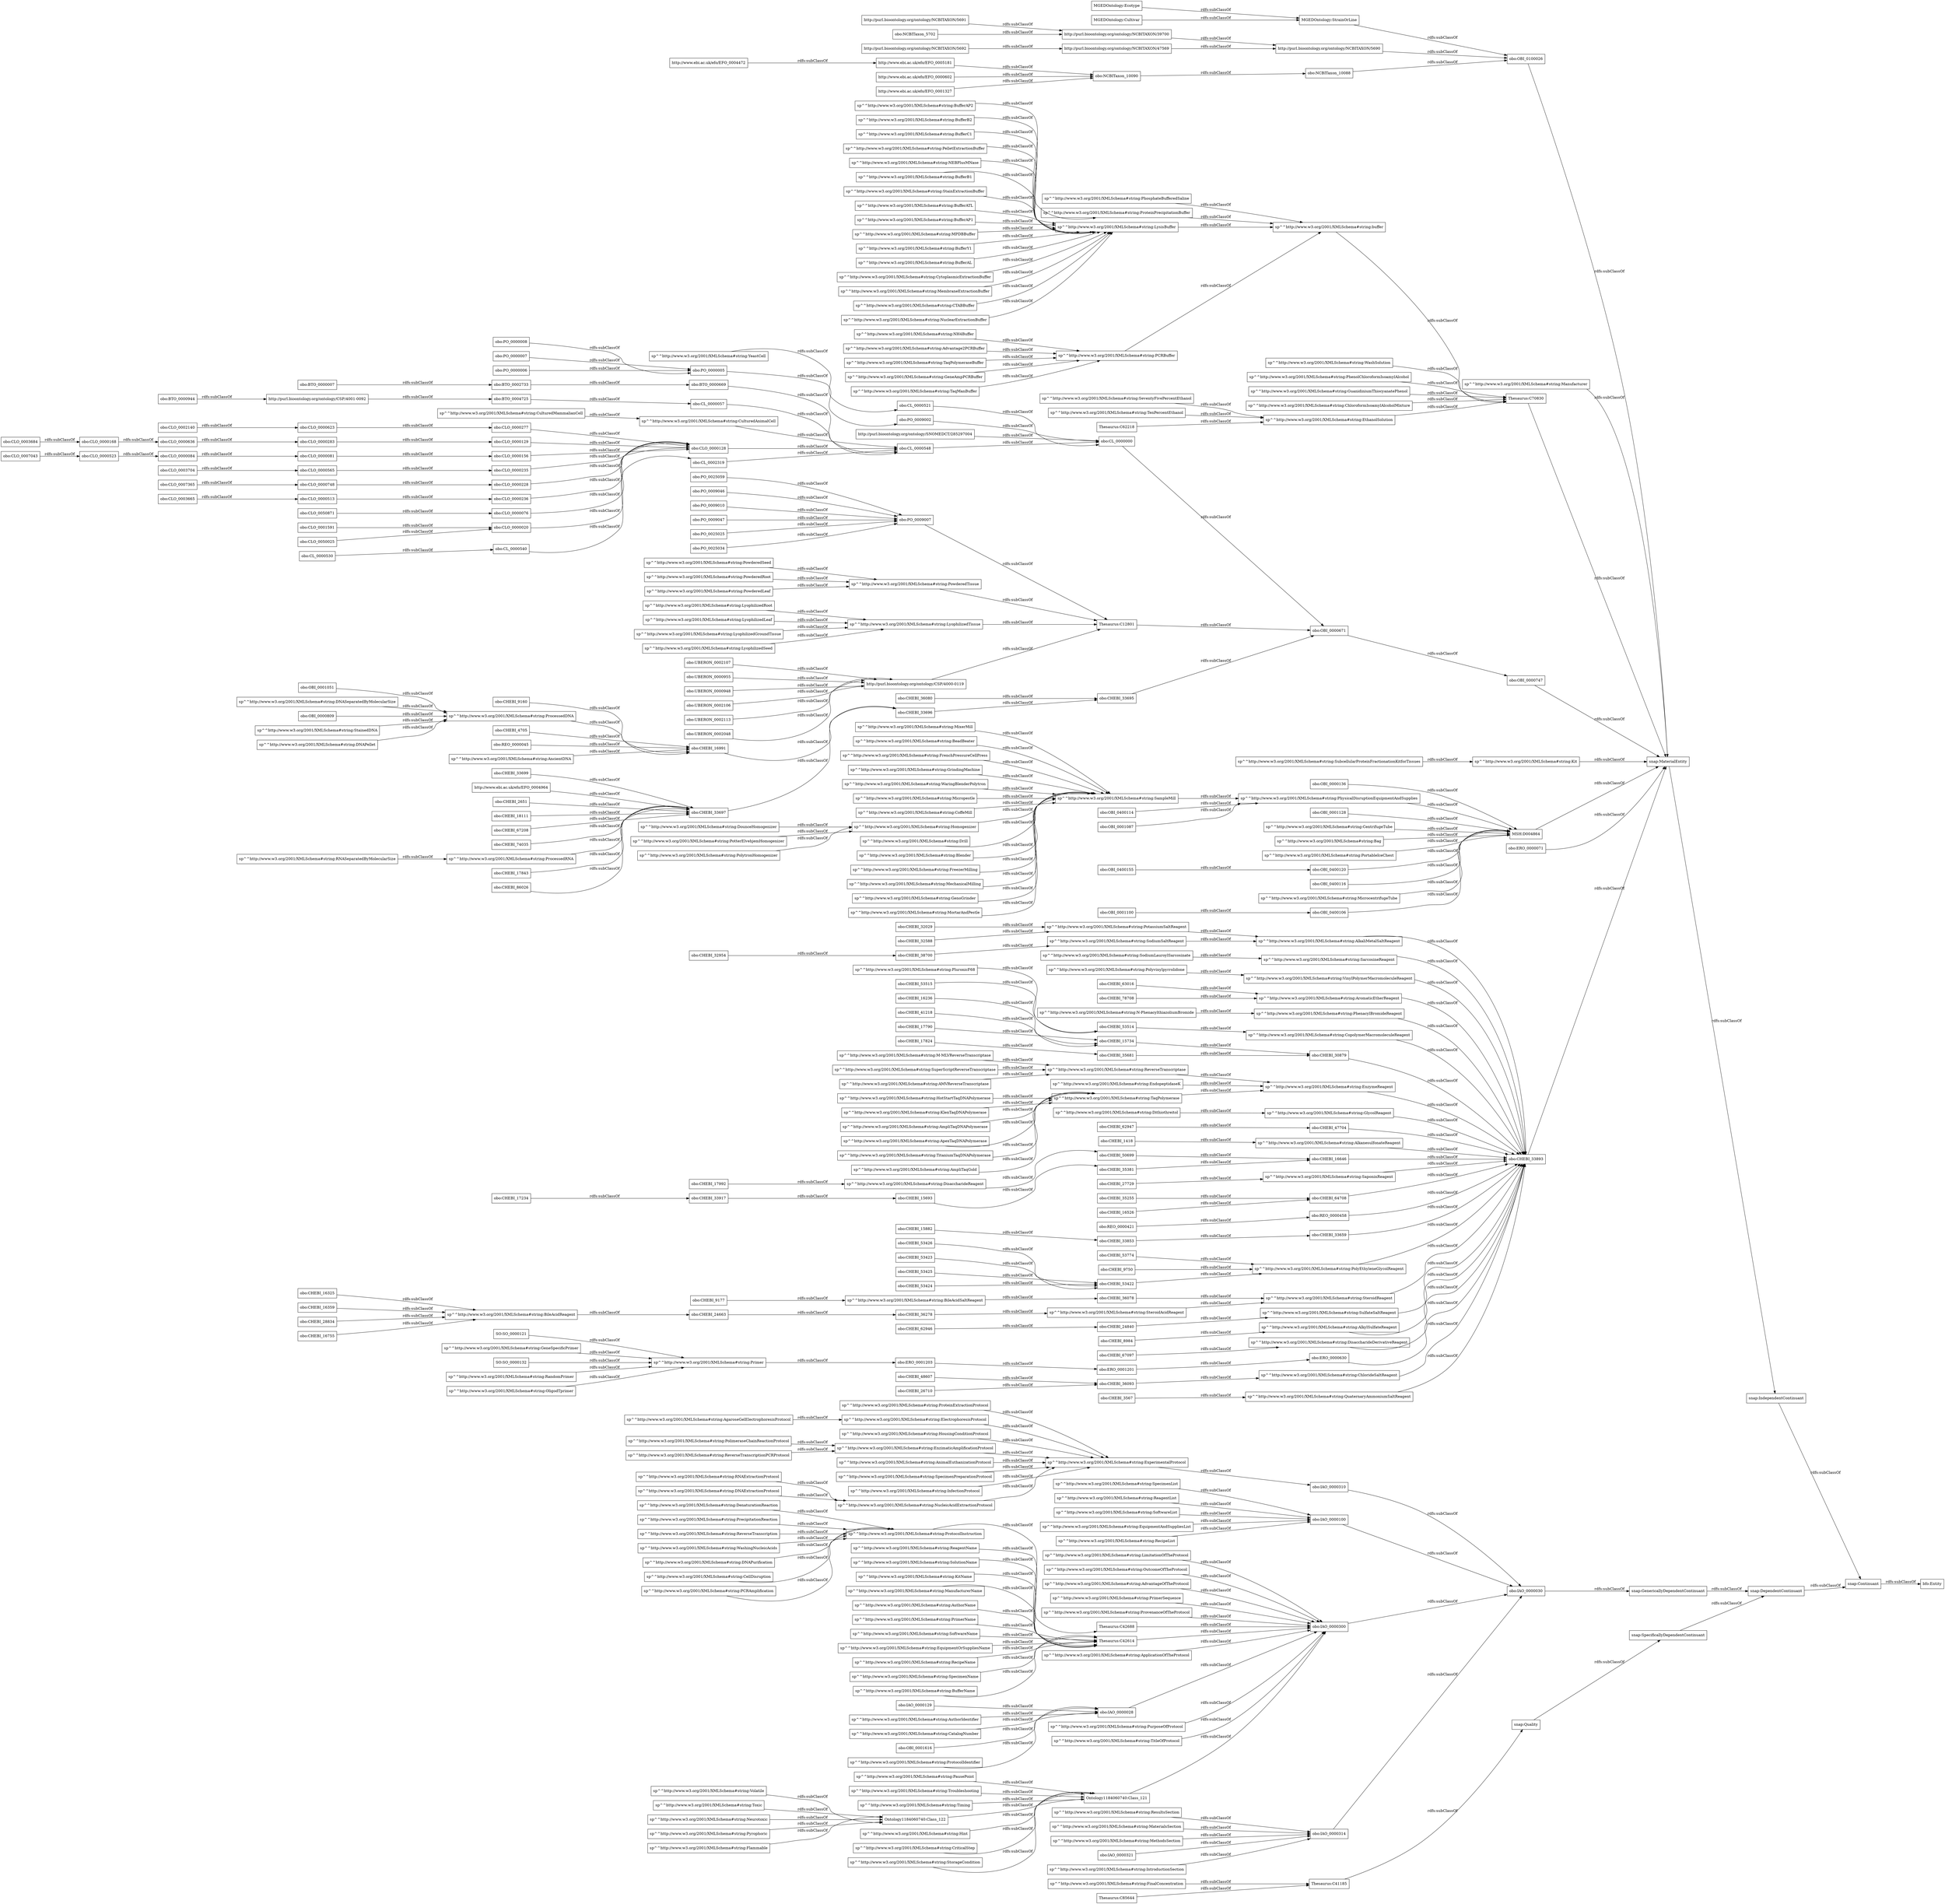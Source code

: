 digraph ar2dtool_diagram { 
rankdir=LR;
size="1000"
node [shape = rectangle, color="black"]; "sp^^http://www.w3.org/2001/XMLSchema#string:RecipeList" "obo:BTO_0000007" "sp^^http://www.w3.org/2001/XMLSchema#string:PelletExtractionBuffer" "sp^^http://www.w3.org/2001/XMLSchema#string:TaqPolymerase" "obo:CHEBI_63016" "obo:CHEBI_32029" "obo:CHEBI_15882" "obo:CHEBI_18111" "sp^^http://www.w3.org/2001/XMLSchema#string:PrecipitationReaction" "bfo:Entity" "sp^^http://www.w3.org/2001/XMLSchema#string:NEBPlusMNase" "sp^^http://www.w3.org/2001/XMLSchema#string:TaqPolymeraseBuffer" "sp^^http://www.w3.org/2001/XMLSchema#string:SubcellularProteinFractionationKitforTissues" "http://purl.bioontology.org/ontology/NCBITAXON/5692" "sp^^http://www.w3.org/2001/XMLSchema#string:MicrocentrifugeTube" "sp^^http://www.w3.org/2001/XMLSchema#string:EquipmentOrSuppliesName" "obo:CHEBI_48607" "sp^^http://www.w3.org/2001/XMLSchema#string:AuthorIdentifier" "sp^^http://www.w3.org/2001/XMLSchema#string:ApexTaqDNAPolymerase" "sp^^http://www.w3.org/2001/XMLSchema#string:PluronicF68" "sp^^http://www.w3.org/2001/XMLSchema#string:GeneSpecificPrimer" "sp^^http://www.w3.org/2001/XMLSchema#string:PotassiumSaltReagent" "obo:BTO_0004725" "obo:UBERON_0002107" "sp^^http://www.w3.org/2001/XMLSchema#string:AdvantageOfTheProtocol" "SO:SO_0000132" "sp^^http://www.w3.org/2001/XMLSchema#string:Polyvinylpyrrolidone" "Thesaurus:C70830" "obo:CHEBI_53426" "sp^^http://www.w3.org/2001/XMLSchema#string:PrimerSequence" "sp^^http://www.w3.org/2001/XMLSchema#string:AlkylSulfateReagent" "obo:PO_0000008" "sp^^http://www.w3.org/2001/XMLSchema#string:ProvenanceOfTheProtocol" "sp^^http://www.w3.org/2001/XMLSchema#string:PolimeraseChainReactionProtocol" "obo:CHEBI_16236" "sp^^http://www.w3.org/2001/XMLSchema#string:RNAExtractionProtocol" "sp^^http://www.w3.org/2001/XMLSchema#string:GeneAmpPCRBuffer" "sp^^http://www.w3.org/2001/XMLSchema#string:FreezerMilling" "obo:CHEBI_35255" "sp^^http://www.w3.org/2001/XMLSchema#string:ProcessedDNA" "sp^^http://www.w3.org/2001/XMLSchema#string:TaqManBuffer" "sp^^http://www.w3.org/2001/XMLSchema#string:ProtocolInstruction" "obo:CHEBI_53423" "sp^^http://www.w3.org/2001/XMLSchema#string:Troubleshooting" "sp^^http://www.w3.org/2001/XMLSchema#string:LysisBuffer" "obo:OBI_0001087" "sp^^http://www.w3.org/2001/XMLSchema#string:AlkaliMetalSaltReagent" "obo:PO_0025059" "obo:PO_0009046" "obo:CHEBI_50699" "sp^^http://www.w3.org/2001/XMLSchema#string:TenPercentEthanol" "sp^^http://www.w3.org/2001/XMLSchema#string:TitaniumTaqDNAPolymerase" "sp^^http://www.w3.org/2001/XMLSchema#string:LyophilizedGroundTissue" "sp^^http://www.w3.org/2001/XMLSchema#string:YeastCell" "obo:OBI_0000747" "MGEDOntology:Cultivar" "sp^^http://www.w3.org/2001/XMLSchema#string:MechanicalMilling" "obo:CHEBI_16991" "obo:CL_0000521" "obo:CL_0002319" "obo:PO_0009002" "obo:CHEBI_28834" "sp^^http://www.w3.org/2001/XMLSchema#string:BufferB1" "obo:OBI_0400155" "Thesaurus:C42688" "sp^^http://www.w3.org/2001/XMLSchema#string:CatalogNumber" "obo:CHEBI_33695" "sp^^http://www.w3.org/2001/XMLSchema#string:SarcosineReagent" "Thesaurus:C85644" "obo:CLO_0000168" "obo:CLO_0000084" "sp^^http://www.w3.org/2001/XMLSchema#string:AmpliTaqGold" "sp^^http://www.w3.org/2001/XMLSchema#string:PCRBuffer" "Thesaurus:C62218" "obo:CL_0000000" "sp^^http://www.w3.org/2001/XMLSchema#string:VinylPolymerMacromoleculeReagent" "sp^^http://www.w3.org/2001/XMLSchema#string:ReverseTranscription" "sp^^http://www.w3.org/2001/XMLSchema#string:EthanolSolution" "sp^^http://www.w3.org/2001/XMLSchema#string:BileAcidSaltReagent" "obo:CHEBI_26710" "obo:OBI_0400120" "sp^^http://www.w3.org/2001/XMLSchema#string:DounceHomogenizer" "sp^^http://www.w3.org/2001/XMLSchema#string:M-MLVReverseTranscriptase" "sp^^http://www.w3.org/2001/XMLSchema#string:SampleMill" "obo:CLO_0000228" "sp^^http://www.w3.org/2001/XMLSchema#string:Volatile" "obo:OBI_0001051" "sp^^http://www.w3.org/2001/XMLSchema#string:PowderedSeed" "sp^^http://www.w3.org/2001/XMLSchema#string:SodiumLauroylSarcosinate" "sp^^http://www.w3.org/2001/XMLSchema#string:RandomPrimer" "obo:PO_0009010" "http://www.ebi.ac.uk/efo/EFO_0005181" "sp^^http://www.w3.org/2001/XMLSchema#string:SodiumSaltReagent" "sp^^http://www.w3.org/2001/XMLSchema#string:AromaticEtherReagent" "sp^^http://www.w3.org/2001/XMLSchema#string:GenoGrinder" "Thesaurus:C42614" "sp^^http://www.w3.org/2001/XMLSchema#string:PotterElvehjemHomogenizer" "obo:PO_0000005" "sp^^http://www.w3.org/2001/XMLSchema#string:RecipeName" "obo:CHEBI_17992" "sp^^http://www.w3.org/2001/XMLSchema#string:PowderedRoot" "obo:OBI_0000136" "obo:ERO_0001203" "obo:CLO_0000236" "http://www.ebi.ac.uk/efo/EFO_0000602" "obo:CLO_0003704" "snap:MaterialEntity" "obo:UBERON_0000955" "obo:IAO_0000300" "sp^^http://www.w3.org/2001/XMLSchema#string:MortarAndPestle" "sp^^http://www.w3.org/2001/XMLSchema#string:EquipmentAndSuppliesList" "obo:CHEBI_67208" "obo:CHEBI_67097" "obo:CHEBI_4705" "obo:PO_0009007" "sp^^http://www.w3.org/2001/XMLSchema#string:Kit" "obo:CLO_0007365" "obo:IAO_0000030" "sp^^http://www.w3.org/2001/XMLSchema#string:HousingConditionProtocol" "sp^^http://www.w3.org/2001/XMLSchema#string:PhenacylBromideReagent" "obo:CLO_0000623" "obo:CLO_0002140" "obo:OBI_0001616" "sp^^http://www.w3.org/2001/XMLSchema#string:MixerMill" "sp^^http://www.w3.org/2001/XMLSchema#string:BileAcidReagent" "sp^^http://www.w3.org/2001/XMLSchema#string:StainExtractionBuffer" "obo:OBI_0400114" "sp^^http://www.w3.org/2001/XMLSchema#string:BeadBeater" "obo:BTO_0000669" "sp^^http://www.w3.org/2001/XMLSchema#string:BufferATL" "obo:CHEBI_16755" "sp^^http://www.w3.org/2001/XMLSchema#string:HotStartTaqDNAPolymerase" "sp^^http://www.w3.org/2001/XMLSchema#string:BufferAP1" "sp^^http://www.w3.org/2001/XMLSchema#string:PolytronHomogenizer" "obo:CLO_0000081" "sp^^http://www.w3.org/2001/XMLSchema#string:MPDBBuffer" "sp^^http://www.w3.org/2001/XMLSchema#string:CopolymerMacromoleculeReagent" "obo:CLO_0000076" "sp^^http://www.w3.org/2001/XMLSchema#string:WashingNucleicAcids" "obo:CLO_0000020" "obo:CLO_0050871" "obo:CHEBI_30879" "sp^^http://www.w3.org/2001/XMLSchema#string:SuperScriptReverseTranscriptase" "obo:CHEBI_33697" "sp^^http://www.w3.org/2001/XMLSchema#string:DisaccharideReagent" "sp^^http://www.w3.org/2001/XMLSchema#string:Timing" "sp^^http://www.w3.org/2001/XMLSchema#string:BufferY1" "obo:ERO_0001201" "sp^^http://www.w3.org/2001/XMLSchema#string:SpecimenName" "obo:CHEBI_17824" "obo:REO_0000045" "sp^^http://www.w3.org/2001/XMLSchema#string:EnzymeReagent" "obo:OBI_0400106" "sp^^http://www.w3.org/2001/XMLSchema#string:ReverseTranscriptase" "sp^^http://www.w3.org/2001/XMLSchema#string:ProtocolIdentifier" "obo:ERO_0000071" "sp^^http://www.w3.org/2001/XMLSchema#string:NH4Buffer" "obo:CHEBI_53515" "sp^^http://www.w3.org/2001/XMLSchema#string:EnzimaticAmplificationProtocol" "sp^^http://www.w3.org/2001/XMLSchema#string:BufferName" "sp^^http://www.w3.org/2001/XMLSchema#string:BufferAL" "obo:CLO_0000513" "http://purl.bioontology.org/ontology/NCBITAXON/5691" "sp^^http://www.w3.org/2001/XMLSchema#string:EndopeptidaseK" "obo:UBERON_0000948" "obo:CLO_0007043" "sp^^http://www.w3.org/2001/XMLSchema#string:FrenchPressureCellPress" "sp^^http://www.w3.org/2001/XMLSchema#string:GrindingMachine" "sp^^http://www.w3.org/2001/XMLSchema#string:PowderedTissue" "sp^^http://www.w3.org/2001/XMLSchema#string:IntroductionSection" "obo:CLO_0000523" "sp^^http://www.w3.org/2001/XMLSchema#string:Toxic" "sp^^http://www.w3.org/2001/XMLSchema#string:SpecimenList" "snap:Continuant" "obo:CLO_0000277" "obo:UBERON_0002106" "http://purl.bioontology.org/ontology/CSP/4001-0092" "sp^^http://www.w3.org/2001/XMLSchema#string:DNASeparatedByMolecularSize" "obo:CHEBI_27729" "sp^^http://www.w3.org/2001/XMLSchema#string:Neurotoxic" "obo:CHEBI_32954" "obo:PO_0000007" "MSH:D004864" "sp^^http://www.w3.org/2001/XMLSchema#string:GlycolReagent" "obo:NCBITaxon_5702" "sp^^http://www.w3.org/2001/XMLSchema#string:WashSolution" "obo:CHEBI_47704" "obo:CHEBI_36078" "sp^^http://www.w3.org/2001/XMLSchema#string:AlkanesulfonateReagent" "obo:CHEBI_74035" "sp^^http://www.w3.org/2001/XMLSchema#string:PhosphateBufferedSaline" "Ontology1184060740:Class_122" "http://www.ebi.ac.uk/efo/EFO_0001327" "obo:CL_0000530" "sp^^http://www.w3.org/2001/XMLSchema#string:Pyrophoric" "obo:OBI_0000809" "obo:PO_0009047" "sp^^http://www.w3.org/2001/XMLSchema#string:PhenolChloroformIsoamylAlcohol" "sp^^http://www.w3.org/2001/XMLSchema#string:CytoplasmicExtractionBuffer" "sp^^http://www.w3.org/2001/XMLSchema#string:ProcessedRNA" "obo:CL_0000540" "sp^^http://www.w3.org/2001/XMLSchema#string:WaringBlenderPolytron" "obo:CLO_0001591" "sp^^http://www.w3.org/2001/XMLSchema#string:Hint" "obo:CHEBI_16646" "http://www.ebi.ac.uk/efo/EFO_0004472" "obo:CHEBI_62947" "sp^^http://www.w3.org/2001/XMLSchema#string:ReagentName" "sp^^http://www.w3.org/2001/XMLSchema#string:ApplicationOfTheProtocol" "sp^^http://www.w3.org/2001/XMLSchema#string:MembraneExtractionBuffer" "sp^^http://www.w3.org/2001/XMLSchema#string:ReverseTranscriptionPCRProtocol" "obo:CHEBI_1418" "sp^^http://www.w3.org/2001/XMLSchema#string:SaponinReagent" "obo:CLO_0000129" "obo:CHEBI_33853" "sp^^http://www.w3.org/2001/XMLSchema#string:ResultsSection" "obo:CHEBI_8984" "obo:CHEBI_9177" "sp^^http://www.w3.org/2001/XMLSchema#string:AnimalEuthanizationProtocol" "sp^^http://www.w3.org/2001/XMLSchema#string:SpecimenPreparationProtocol" "sp^^http://www.w3.org/2001/XMLSchema#string:N-PhenacylthiazoliumBromide" "sp^^http://www.w3.org/2001/XMLSchema#string:Micropestle" "sp^^http://www.w3.org/2001/XMLSchema#string:ReagentList" "obo:CHEBI_32588" "sp^^http://www.w3.org/2001/XMLSchema#string:MaterialsSection" "obo:IAO_0000100" "obo:CHEBI_64708" "snap:Quality" "obo:IAO_0000028" "sp^^http://www.w3.org/2001/XMLSchema#string:ProteinPrecipitationBuffer" "obo:UBERON_0002113" "obo:OBI_0001128" "http://purl.bioontology.org/ontology/NCBITAXON/47569" "sp^^http://www.w3.org/2001/XMLSchema#string:CriticalStep" "obo:CHEBI_53422" "sp^^http://www.w3.org/2001/XMLSchema#string:StainedDNA" "sp^^http://www.w3.org/2001/XMLSchema#string:CTABBuffer" "obo:IAO_0000129" "sp^^http://www.w3.org/2001/XMLSchema#string:PurposeOfProtocol" "obo:CHEBI_36278" "obo:CHEBI_41218" "sp^^http://www.w3.org/2001/XMLSchema#string:LyophilizedTissue" "sp^^http://www.w3.org/2001/XMLSchema#string:BufferAP2" "sp^^http://www.w3.org/2001/XMLSchema#string:StorageCondition" "obo:REO_0000458" "obo:CHEBI_33659" "obo:REO_0000421" "sp^^http://www.w3.org/2001/XMLSchema#string:Dithiothreitol" "obo:CLO_0003684" "sp^^http://www.w3.org/2001/XMLSchema#string:GuanidiniumThiocyanatePhenol" "obo:OBI_0001100" "obo:CHEBI_17790" "sp^^http://www.w3.org/2001/XMLSchema#string:CoffeMill" "sp^^http://www.w3.org/2001/XMLSchema#string:Homogenizer" "sp^^http://www.w3.org/2001/XMLSchema#string:SoftwareList" "obo:CLO_0000748" "obo:CHEBI_36080" "sp^^http://www.w3.org/2001/XMLSchema#string:PhysicalDisruptionEquipmentAndSupplies" "sp^^http://www.w3.org/2001/XMLSchema#string:RNASeparatedByMolecularSize" "sp^^http://www.w3.org/2001/XMLSchema#string:ExperimentalProtocol" "obo:CHEBI_17234" "sp^^http://www.w3.org/2001/XMLSchema#string:KlenTaqDNAPolymerase" "sp^^http://www.w3.org/2001/XMLSchema#string:AMVReverseTranscriptase" "obo:CHEBI_17843" "http://purl.bioontology.org/ontology/CSP/4000-0119" "sp^^http://www.w3.org/2001/XMLSchema#string:NuclearExtractionBuffer" "sp^^http://www.w3.org/2001/XMLSchema#string:CentrifugeTube" "sp^^http://www.w3.org/2001/XMLSchema#string:PolyEthyleneGlycolReagent" "obo:CHEBI_24840" "obo:CLO_0000636" "sp^^http://www.w3.org/2001/XMLSchema#string:InfectionProtocol" "sp^^http://www.w3.org/2001/XMLSchema#string:AmpliTaqDNAPolymerase" "obo:PO_0025025" "obo:NCBITaxon_10088" "sp^^http://www.w3.org/2001/XMLSchema#string:NucleicAcidExtractionProtocol" "sp^^http://www.w3.org/2001/XMLSchema#string:PowderedLeaf" "obo:IAO_0000314" "obo:PO_0025034" "sp^^http://www.w3.org/2001/XMLSchema#string:SteroidAcidReagent" "sp^^http://www.w3.org/2001/XMLSchema#string:Bag" "sp^^http://www.w3.org/2001/XMLSchema#string:PortableIceChest" "obo:CHEBI_53425" "sp^^http://www.w3.org/2001/XMLSchema#string:SolutionName" "obo:CHEBI_33696" "obo:CHEBI_33893" "sp^^http://www.w3.org/2001/XMLSchema#string:ChloroformIsoamylAlcoholMixture" "obo:CHEBI_36093" "obo:CL_0000057" "obo:UBERON_0002048" "obo:BTO_0002733" "sp^^http://www.w3.org/2001/XMLSchema#string:OligodTprimer" "sp^^http://www.w3.org/2001/XMLSchema#string:Flammable" "obo:CHEBI_86026" "Thesaurus:C41185" "obo:CHEBI_53424" "sp^^http://www.w3.org/2001/XMLSchema#string:MethodsSection" "sp^^http://www.w3.org/2001/XMLSchema#string:CulturedAnimalCell" "obo:CHEBI_38700" "sp^^http://www.w3.org/2001/XMLSchema#string:DNAExtractionProtocol" "MGEDOntology:StrainOrLine" "http://purl.bioontology.org/ontology/NCBITAXON/39700" "obo:CHEBI_16526" "sp^^http://www.w3.org/2001/XMLSchema#string:KitName" "sp^^http://www.w3.org/2001/XMLSchema#string:DNAPurification" "sp^^http://www.w3.org/2001/XMLSchema#string:buffer" "obo:CLO_0000565" "sp^^http://www.w3.org/2001/XMLSchema#string:CulturedMammalianCell" "sp^^http://www.w3.org/2001/XMLSchema#string:TitleOfProtocol" "obo:CHEBI_33699" "http://purl.bioontology.org/ontology/SNOMEDCT/285297004" "sp^^http://www.w3.org/2001/XMLSchema#string:BufferB2" "sp^^http://www.w3.org/2001/XMLSchema#string:LyophilizedSeed" "sp^^http://www.w3.org/2001/XMLSchema#string:BufferC1" "obo:CHEBI_16325" "sp^^http://www.w3.org/2001/XMLSchema#string:Drill" "obo:CHEBI_15734" "sp^^http://www.w3.org/2001/XMLSchema#string:DNAPellet" "sp^^http://www.w3.org/2001/XMLSchema#string:AgaroseGelElectrophoresisProtocol" "snap:SpecificallyDependentContinuant" "Ontology1184060740:Class_121" "sp^^http://www.w3.org/2001/XMLSchema#string:CellDisruption" "sp^^http://www.w3.org/2001/XMLSchema#string:LyophilizedRoot" "obo:CHEBI_53514" "sp^^http://www.w3.org/2001/XMLSchema#string:AncientDNA" "obo:CHEBI_53774" "obo:IAO_0000321" "http://purl.bioontology.org/ontology/NCBITAXON/5690" "obo:CHEBI_35681" "snap:GenericallyDependentContinuant" "sp^^http://www.w3.org/2001/XMLSchema#string:SteroidReagent" "sp^^http://www.w3.org/2001/XMLSchema#string:Manufacturer" "sp^^http://www.w3.org/2001/XMLSchema#string:SulfateSaltReagent" "sp^^http://www.w3.org/2001/XMLSchema#string:DisaccharideDerivativeReagent" "sp^^http://www.w3.org/2001/XMLSchema#string:FinalConcentration" "obo:CHEBI_62946" "obo:CLO_0003665" "obo:CLO_0000156" "obo:CHEBI_35381" "obo:CHEBI_33917" "obo:OBI_0100026" "obo:PO_0000006" "obo:CLO_0000283" "obo:CL_0000548" "obo:OBI_0000671" "obo:CHEBI_78708" "obo:CLO_0000235" "sp^^http://www.w3.org/2001/XMLSchema#string:PausePoint" "obo:OBI_0400116" "obo:CHEBI_24663" "obo:CHEBI_3567" "http://www.ebi.ac.uk/efo/EFO_0004964" "sp^^http://www.w3.org/2001/XMLSchema#string:ManufacturerName" "Thesaurus:C12801" "sp^^http://www.w3.org/2001/XMLSchema#string:LimitationOfTheProtocol" "obo:IAO_0000310" "sp^^http://www.w3.org/2001/XMLSchema#string:LyophilizedLeaf" "obo:ERO_0000630" "obo:CHEBI_9160" "sp^^http://www.w3.org/2001/XMLSchema#string:ChlorideSaltReagent" "obo:CHEBI_15693" "obo:CHEBI_2651" "obo:CHEBI_9750" "sp^^http://www.w3.org/2001/XMLSchema#string:AuthorName" "sp^^http://www.w3.org/2001/XMLSchema#string:OutcomeOfTheProtocol" "MGEDOntology:Ecotype" "sp^^http://www.w3.org/2001/XMLSchema#string:ProteinExtractionProtocol" "sp^^http://www.w3.org/2001/XMLSchema#string:QuaternaryAmmoniumSaltReagent" "sp^^http://www.w3.org/2001/XMLSchema#string:PrimerName" "obo:CHEBI_16359" "sp^^http://www.w3.org/2001/XMLSchema#string:PCRAmplification" "sp^^http://www.w3.org/2001/XMLSchema#string:SoftwareName" "sp^^http://www.w3.org/2001/XMLSchema#string:Primer" "sp^^http://www.w3.org/2001/XMLSchema#string:Advantage2PCRBuffer" "sp^^http://www.w3.org/2001/XMLSchema#string:SeventyFivePercentEthanol" "snap:IndependentContinuant" "obo:NCBITaxon_10090" "obo:BTO_0000944" "obo:CLO_0000128" "snap:DependentContinuant" "sp^^http://www.w3.org/2001/XMLSchema#string:ElectrophoresisProtocol" "sp^^http://www.w3.org/2001/XMLSchema#string:DenaturationReaction" "sp^^http://www.w3.org/2001/XMLSchema#string:Blender" "SO:SO_0000121" "obo:CLO_0050025" ; /*classes style*/
	"sp^^http://www.w3.org/2001/XMLSchema#string:DNAExtractionProtocol" -> "sp^^http://www.w3.org/2001/XMLSchema#string:NucleicAcidExtractionProtocol" [ label = "rdfs:subClassOf" ];
	"sp^^http://www.w3.org/2001/XMLSchema#string:AlkaliMetalSaltReagent" -> "obo:CHEBI_33893" [ label = "rdfs:subClassOf" ];
	"sp^^http://www.w3.org/2001/XMLSchema#string:TitaniumTaqDNAPolymerase" -> "sp^^http://www.w3.org/2001/XMLSchema#string:TaqPolymerase" [ label = "rdfs:subClassOf" ];
	"obo:NCBITaxon_10088" -> "obo:OBI_0100026" [ label = "rdfs:subClassOf" ];
	"sp^^http://www.w3.org/2001/XMLSchema#string:AMVReverseTranscriptase" -> "sp^^http://www.w3.org/2001/XMLSchema#string:ReverseTranscriptase" [ label = "rdfs:subClassOf" ];
	"sp^^http://www.w3.org/2001/XMLSchema#string:FinalConcentration" -> "Thesaurus:C41185" [ label = "rdfs:subClassOf" ];
	"sp^^http://www.w3.org/2001/XMLSchema#string:KitName" -> "Thesaurus:C42614" [ label = "rdfs:subClassOf" ];
	"sp^^http://www.w3.org/2001/XMLSchema#string:TaqPolymeraseBuffer" -> "sp^^http://www.w3.org/2001/XMLSchema#string:PCRBuffer" [ label = "rdfs:subClassOf" ];
	"obo:PO_0025034" -> "obo:PO_0009007" [ label = "rdfs:subClassOf" ];
	"sp^^http://www.w3.org/2001/XMLSchema#string:LysisBuffer" -> "sp^^http://www.w3.org/2001/XMLSchema#string:buffer" [ label = "rdfs:subClassOf" ];
	"obo:CHEBI_27729" -> "sp^^http://www.w3.org/2001/XMLSchema#string:SaponinReagent" [ label = "rdfs:subClassOf" ];
	"obo:PO_0000007" -> "obo:PO_0000005" [ label = "rdfs:subClassOf" ];
	"sp^^http://www.w3.org/2001/XMLSchema#string:BufferB2" -> "sp^^http://www.w3.org/2001/XMLSchema#string:LysisBuffer" [ label = "rdfs:subClassOf" ];
	"sp^^http://www.w3.org/2001/XMLSchema#string:BeadBeater" -> "sp^^http://www.w3.org/2001/XMLSchema#string:SampleMill" [ label = "rdfs:subClassOf" ];
	"sp^^http://www.w3.org/2001/XMLSchema#string:PolytronHomogenizer" -> "sp^^http://www.w3.org/2001/XMLSchema#string:Homogenizer" [ label = "rdfs:subClassOf" ];
	"sp^^http://www.w3.org/2001/XMLSchema#string:AdvantageOfTheProtocol" -> "obo:IAO_0000300" [ label = "rdfs:subClassOf" ];
	"sp^^http://www.w3.org/2001/XMLSchema#string:Flammable" -> "Ontology1184060740:Class_122" [ label = "rdfs:subClassOf" ];
	"sp^^http://www.w3.org/2001/XMLSchema#string:MicrocentrifugeTube" -> "MSH:D004864" [ label = "rdfs:subClassOf" ];
	"obo:CHEBI_48607" -> "obo:CHEBI_36093" [ label = "rdfs:subClassOf" ];
	"sp^^http://www.w3.org/2001/XMLSchema#string:AuthorName" -> "Thesaurus:C42614" [ label = "rdfs:subClassOf" ];
	"obo:CHEBI_16359" -> "sp^^http://www.w3.org/2001/XMLSchema#string:BileAcidReagent" [ label = "rdfs:subClassOf" ];
	"obo:PO_0009047" -> "obo:PO_0009007" [ label = "rdfs:subClassOf" ];
	"obo:CHEBI_17234" -> "obo:CHEBI_33917" [ label = "rdfs:subClassOf" ];
	"SO:SO_0000132" -> "sp^^http://www.w3.org/2001/XMLSchema#string:Primer" [ label = "rdfs:subClassOf" ];
	"obo:IAO_0000300" -> "obo:IAO_0000030" [ label = "rdfs:subClassOf" ];
	"sp^^http://www.w3.org/2001/XMLSchema#string:KlenTaqDNAPolymerase" -> "sp^^http://www.w3.org/2001/XMLSchema#string:TaqPolymerase" [ label = "rdfs:subClassOf" ];
	"sp^^http://www.w3.org/2001/XMLSchema#string:Micropestle" -> "sp^^http://www.w3.org/2001/XMLSchema#string:SampleMill" [ label = "rdfs:subClassOf" ];
	"sp^^http://www.w3.org/2001/XMLSchema#string:MortarAndPestle" -> "sp^^http://www.w3.org/2001/XMLSchema#string:SampleMill" [ label = "rdfs:subClassOf" ];
	"obo:CHEBI_33697" -> "obo:CHEBI_33696" [ label = "rdfs:subClassOf" ];
	"obo:CHEBI_53422" -> "sp^^http://www.w3.org/2001/XMLSchema#string:PolyEthyleneGlycolReagent" [ label = "rdfs:subClassOf" ];
	"sp^^http://www.w3.org/2001/XMLSchema#string:DNAPellet" -> "sp^^http://www.w3.org/2001/XMLSchema#string:ProcessedDNA" [ label = "rdfs:subClassOf" ];
	"obo:BTO_0002733" -> "obo:BTO_0000669" [ label = "rdfs:subClassOf" ];
	"sp^^http://www.w3.org/2001/XMLSchema#string:TitleOfProtocol" -> "obo:IAO_0000300" [ label = "rdfs:subClassOf" ];
	"Thesaurus:C42614" -> "obo:IAO_0000300" [ label = "rdfs:subClassOf" ];
	"obo:REO_0000045" -> "obo:CHEBI_16991" [ label = "rdfs:subClassOf" ];
	"obo:CL_0000548" -> "obo:CL_0000000" [ label = "rdfs:subClassOf" ];
	"sp^^http://www.w3.org/2001/XMLSchema#string:EnzymeReagent" -> "obo:CHEBI_33893" [ label = "rdfs:subClassOf" ];
	"obo:OBI_0000136" -> "MSH:D004864" [ label = "rdfs:subClassOf" ];
	"obo:CL_0000000" -> "obo:OBI_0000671" [ label = "rdfs:subClassOf" ];
	"obo:CLO_0000228" -> "obo:CLO_0000128" [ label = "rdfs:subClassOf" ];
	"sp^^http://www.w3.org/2001/XMLSchema#string:SodiumLauroylSarcosinate" -> "sp^^http://www.w3.org/2001/XMLSchema#string:SarcosineReagent" [ label = "rdfs:subClassOf" ];
	"http://purl.bioontology.org/ontology/NCBITAXON/5690" -> "obo:OBI_0100026" [ label = "rdfs:subClassOf" ];
	"sp^^http://www.w3.org/2001/XMLSchema#string:BileAcidSaltReagent" -> "obo:CHEBI_36078" [ label = "rdfs:subClassOf" ];
	"sp^^http://www.w3.org/2001/XMLSchema#string:AlkylSulfateReagent" -> "obo:CHEBI_33893" [ label = "rdfs:subClassOf" ];
	"sp^^http://www.w3.org/2001/XMLSchema#string:Bag" -> "MSH:D004864" [ label = "rdfs:subClassOf" ];
	"obo:NCBITaxon_5702" -> "http://purl.bioontology.org/ontology/NCBITAXON/39700" [ label = "rdfs:subClassOf" ];
	"sp^^http://www.w3.org/2001/XMLSchema#string:PowderedSeed" -> "sp^^http://www.w3.org/2001/XMLSchema#string:PowderedTissue" [ label = "rdfs:subClassOf" ];
	"sp^^http://www.w3.org/2001/XMLSchema#string:BufferY1" -> "sp^^http://www.w3.org/2001/XMLSchema#string:LysisBuffer" [ label = "rdfs:subClassOf" ];
	"sp^^http://www.w3.org/2001/XMLSchema#string:AromaticEtherReagent" -> "obo:CHEBI_33893" [ label = "rdfs:subClassOf" ];
	"sp^^http://www.w3.org/2001/XMLSchema#string:BufferAL" -> "sp^^http://www.w3.org/2001/XMLSchema#string:LysisBuffer" [ label = "rdfs:subClassOf" ];
	"obo:CHEBI_78708" -> "sp^^http://www.w3.org/2001/XMLSchema#string:AromaticEtherReagent" [ label = "rdfs:subClassOf" ];
	"sp^^http://www.w3.org/2001/XMLSchema#string:ProtocolInstruction" -> "Thesaurus:C42688" [ label = "rdfs:subClassOf" ];
	"obo:IAO_0000028" -> "obo:IAO_0000300" [ label = "rdfs:subClassOf" ];
	"sp^^http://www.w3.org/2001/XMLSchema#string:ResultsSection" -> "obo:IAO_0000314" [ label = "rdfs:subClassOf" ];
	"sp^^http://www.w3.org/2001/XMLSchema#string:OutcomeOfTheProtocol" -> "obo:IAO_0000300" [ label = "rdfs:subClassOf" ];
	"sp^^http://www.w3.org/2001/XMLSchema#string:Hint" -> "Ontology1184060740:Class_121" [ label = "rdfs:subClassOf" ];
	"sp^^http://www.w3.org/2001/XMLSchema#string:StainExtractionBuffer" -> "sp^^http://www.w3.org/2001/XMLSchema#string:LysisBuffer" [ label = "rdfs:subClassOf" ];
	"http://purl.bioontology.org/ontology/CSP/4001-0092" -> "obo:BTO_0004725" [ label = "rdfs:subClassOf" ];
	"obo:CHEBI_2651" -> "obo:CHEBI_33697" [ label = "rdfs:subClassOf" ];
	"snap:SpecificallyDependentContinuant" -> "snap:DependentContinuant" [ label = "rdfs:subClassOf" ];
	"sp^^http://www.w3.org/2001/XMLSchema#string:ExperimentalProtocol" -> "obo:IAO_0000310" [ label = "rdfs:subClassOf" ];
	"obo:CHEBI_3567" -> "sp^^http://www.w3.org/2001/XMLSchema#string:QuaternaryAmmoniumSaltReagent" [ label = "rdfs:subClassOf" ];
	"obo:CLO_0000156" -> "obo:CLO_0000128" [ label = "rdfs:subClassOf" ];
	"sp^^http://www.w3.org/2001/XMLSchema#string:TenPercentEthanol" -> "sp^^http://www.w3.org/2001/XMLSchema#string:EthanolSolution" [ label = "rdfs:subClassOf" ];
	"sp^^http://www.w3.org/2001/XMLSchema#string:SpecimenList" -> "obo:IAO_0000100" [ label = "rdfs:subClassOf" ];
	"sp^^http://www.w3.org/2001/XMLSchema#string:EquipmentAndSuppliesList" -> "obo:IAO_0000100" [ label = "rdfs:subClassOf" ];
	"sp^^http://www.w3.org/2001/XMLSchema#string:GrindingMachine" -> "sp^^http://www.w3.org/2001/XMLSchema#string:SampleMill" [ label = "rdfs:subClassOf" ];
	"obo:BTO_0000007" -> "obo:BTO_0002733" [ label = "rdfs:subClassOf" ];
	"obo:CLO_0000283" -> "obo:CLO_0000129" [ label = "rdfs:subClassOf" ];
	"obo:CHEBI_28834" -> "sp^^http://www.w3.org/2001/XMLSchema#string:BileAcidReagent" [ label = "rdfs:subClassOf" ];
	"obo:CLO_0000168" -> "obo:CLO_0000636" [ label = "rdfs:subClassOf" ];
	"obo:CHEBI_17790" -> "obo:CHEBI_15734" [ label = "rdfs:subClassOf" ];
	"obo:CHEBI_36078" -> "sp^^http://www.w3.org/2001/XMLSchema#string:SteroidReagent" [ label = "rdfs:subClassOf" ];
	"http://www.ebi.ac.uk/efo/EFO_0005181" -> "obo:NCBITaxon_10090" [ label = "rdfs:subClassOf" ];
	"http://www.ebi.ac.uk/efo/EFO_0004964" -> "obo:CHEBI_33697" [ label = "rdfs:subClassOf" ];
	"obo:ERO_0001201" -> "obo:ERO_0000630" [ label = "rdfs:subClassOf" ];
	"obo:NCBITaxon_10090" -> "obo:NCBITaxon_10088" [ label = "rdfs:subClassOf" ];
	"obo:CHEBI_35681" -> "obo:CHEBI_30879" [ label = "rdfs:subClassOf" ];
	"obo:CLO_0000084" -> "obo:CLO_0000081" [ label = "rdfs:subClassOf" ];
	"sp^^http://www.w3.org/2001/XMLSchema#string:Advantage2PCRBuffer" -> "sp^^http://www.w3.org/2001/XMLSchema#string:PCRBuffer" [ label = "rdfs:subClassOf" ];
	"snap:DependentContinuant" -> "snap:Continuant" [ label = "rdfs:subClassOf" ];
	"obo:CHEBI_32588" -> "sp^^http://www.w3.org/2001/XMLSchema#string:PotassiumSaltReagent" [ label = "rdfs:subClassOf" ];
	"http://purl.bioontology.org/ontology/NCBITAXON/39700" -> "http://purl.bioontology.org/ontology/NCBITAXON/5690" [ label = "rdfs:subClassOf" ];
	"sp^^http://www.w3.org/2001/XMLSchema#string:RandomPrimer" -> "sp^^http://www.w3.org/2001/XMLSchema#string:Primer" [ label = "rdfs:subClassOf" ];
	"obo:CLO_0003665" -> "obo:CLO_0000513" [ label = "rdfs:subClassOf" ];
	"SO:SO_0000121" -> "sp^^http://www.w3.org/2001/XMLSchema#string:Primer" [ label = "rdfs:subClassOf" ];
	"sp^^http://www.w3.org/2001/XMLSchema#string:SubcellularProteinFractionationKitforTissues" -> "sp^^http://www.w3.org/2001/XMLSchema#string:Kit" [ label = "rdfs:subClassOf" ];
	"obo:CLO_0000235" -> "obo:CLO_0000128" [ label = "rdfs:subClassOf" ];
	"obo:PO_0000008" -> "obo:PO_0000005" [ label = "rdfs:subClassOf" ];
	"Thesaurus:C41185" -> "snap:Quality" [ label = "rdfs:subClassOf" ];
	"MGEDOntology:Ecotype" -> "MGEDOntology:StrainOrLine" [ label = "rdfs:subClassOf" ];
	"sp^^http://www.w3.org/2001/XMLSchema#string:M-MLVReverseTranscriptase" -> "sp^^http://www.w3.org/2001/XMLSchema#string:ReverseTranscriptase" [ label = "rdfs:subClassOf" ];
	"obo:CLO_0000277" -> "obo:CLO_0000128" [ label = "rdfs:subClassOf" ];
	"sp^^http://www.w3.org/2001/XMLSchema#string:AgaroseGelElectrophoresisProtocol" -> "sp^^http://www.w3.org/2001/XMLSchema#string:ElectrophoresisProtocol" [ label = "rdfs:subClassOf" ];
	"sp^^http://www.w3.org/2001/XMLSchema#string:GeneAmpPCRBuffer" -> "sp^^http://www.w3.org/2001/XMLSchema#string:PCRBuffer" [ label = "rdfs:subClassOf" ];
	"obo:CLO_0000513" -> "obo:CLO_0000236" [ label = "rdfs:subClassOf" ];
	"obo:UBERON_0000948" -> "http://purl.bioontology.org/ontology/CSP/4000-0119" [ label = "rdfs:subClassOf" ];
	"obo:CHEBI_64708" -> "obo:CHEBI_33893" [ label = "rdfs:subClassOf" ];
	"sp^^http://www.w3.org/2001/XMLSchema#string:PolimeraseChainReactionProtocol" -> "sp^^http://www.w3.org/2001/XMLSchema#string:EnzimaticAmplificationProtocol" [ label = "rdfs:subClassOf" ];
	"sp^^http://www.w3.org/2001/XMLSchema#string:SarcosineReagent" -> "obo:CHEBI_33893" [ label = "rdfs:subClassOf" ];
	"sp^^http://www.w3.org/2001/XMLSchema#string:SoftwareName" -> "Thesaurus:C42614" [ label = "rdfs:subClassOf" ];
	"sp^^http://www.w3.org/2001/XMLSchema#string:VinylPolymerMacromoleculeReagent" -> "obo:CHEBI_33893" [ label = "rdfs:subClassOf" ];
	"obo:CLO_0001591" -> "obo:CLO_0000020" [ label = "rdfs:subClassOf" ];
	"sp^^http://www.w3.org/2001/XMLSchema#string:CytoplasmicExtractionBuffer" -> "sp^^http://www.w3.org/2001/XMLSchema#string:LysisBuffer" [ label = "rdfs:subClassOf" ];
	"obo:CHEBI_47704" -> "obo:CHEBI_33893" [ label = "rdfs:subClassOf" ];
	"obo:CHEBI_9750" -> "sp^^http://www.w3.org/2001/XMLSchema#string:PolyEthyleneGlycolReagent" [ label = "rdfs:subClassOf" ];
	"sp^^http://www.w3.org/2001/XMLSchema#string:Toxic" -> "Ontology1184060740:Class_122" [ label = "rdfs:subClassOf" ];
	"obo:CHEBI_53423" -> "obo:CHEBI_53422" [ label = "rdfs:subClassOf" ];
	"obo:UBERON_0002106" -> "http://purl.bioontology.org/ontology/CSP/4000-0119" [ label = "rdfs:subClassOf" ];
	"sp^^http://www.w3.org/2001/XMLSchema#string:SeventyFivePercentEthanol" -> "sp^^http://www.w3.org/2001/XMLSchema#string:EthanolSolution" [ label = "rdfs:subClassOf" ];
	"sp^^http://www.w3.org/2001/XMLSchema#string:Drill" -> "sp^^http://www.w3.org/2001/XMLSchema#string:SampleMill" [ label = "rdfs:subClassOf" ];
	"sp^^http://www.w3.org/2001/XMLSchema#string:NEBPlusMNase" -> "sp^^http://www.w3.org/2001/XMLSchema#string:LysisBuffer" [ label = "rdfs:subClassOf" ];
	"obo:CLO_0002140" -> "obo:CLO_0000623" [ label = "rdfs:subClassOf" ];
	"sp^^http://www.w3.org/2001/XMLSchema#string:QuaternaryAmmoniumSaltReagent" -> "obo:CHEBI_33893" [ label = "rdfs:subClassOf" ];
	"obo:PO_0025059" -> "obo:PO_0009007" [ label = "rdfs:subClassOf" ];
	"obo:CHEBI_74035" -> "obo:CHEBI_33697" [ label = "rdfs:subClassOf" ];
	"obo:OBI_0400116" -> "MSH:D004864" [ label = "rdfs:subClassOf" ];
	"sp^^http://www.w3.org/2001/XMLSchema#string:TaqPolymerase" -> "sp^^http://www.w3.org/2001/XMLSchema#string:EnzymeReagent" [ label = "rdfs:subClassOf" ];
	"http://purl.bioontology.org/ontology/NCBITAXON/5691" -> "http://purl.bioontology.org/ontology/NCBITAXON/39700" [ label = "rdfs:subClassOf" ];
	"obo:CHEBI_86026" -> "obo:CHEBI_33697" [ label = "rdfs:subClassOf" ];
	"sp^^http://www.w3.org/2001/XMLSchema#string:PhosphateBufferedSaline" -> "sp^^http://www.w3.org/2001/XMLSchema#string:buffer" [ label = "rdfs:subClassOf" ];
	"sp^^http://www.w3.org/2001/XMLSchema#string:MPDBBuffer" -> "sp^^http://www.w3.org/2001/XMLSchema#string:LysisBuffer" [ label = "rdfs:subClassOf" ];
	"sp^^http://www.w3.org/2001/XMLSchema#string:DNASeparatedByMolecularSize" -> "sp^^http://www.w3.org/2001/XMLSchema#string:ProcessedDNA" [ label = "rdfs:subClassOf" ];
	"obo:CHEBI_15734" -> "obo:CHEBI_30879" [ label = "rdfs:subClassOf" ];
	"sp^^http://www.w3.org/2001/XMLSchema#string:YeastCell" -> "obo:CL_0000521" [ label = "rdfs:subClassOf" ];
	"sp^^http://www.w3.org/2001/XMLSchema#string:BufferAP1" -> "sp^^http://www.w3.org/2001/XMLSchema#string:LysisBuffer" [ label = "rdfs:subClassOf" ];
	"sp^^http://www.w3.org/2001/XMLSchema#string:EndopeptidaseK" -> "sp^^http://www.w3.org/2001/XMLSchema#string:EnzymeReagent" [ label = "rdfs:subClassOf" ];
	"sp^^http://www.w3.org/2001/XMLSchema#string:StainedDNA" -> "sp^^http://www.w3.org/2001/XMLSchema#string:ProcessedDNA" [ label = "rdfs:subClassOf" ];
	"obo:CHEBI_8984" -> "sp^^http://www.w3.org/2001/XMLSchema#string:AlkylSulfateReagent" [ label = "rdfs:subClassOf" ];
	"sp^^http://www.w3.org/2001/XMLSchema#string:PausePoint" -> "Ontology1184060740:Class_121" [ label = "rdfs:subClassOf" ];
	"sp^^http://www.w3.org/2001/XMLSchema#string:DisaccharideDerivativeReagent" -> "obo:CHEBI_33893" [ label = "rdfs:subClassOf" ];
	"obo:REO_0000421" -> "obo:REO_0000458" [ label = "rdfs:subClassOf" ];
	"obo:CHEBI_16325" -> "sp^^http://www.w3.org/2001/XMLSchema#string:BileAcidReagent" [ label = "rdfs:subClassOf" ];
	"sp^^http://www.w3.org/2001/XMLSchema#string:ApexTaqDNAPolymerase" -> "sp^^http://www.w3.org/2001/XMLSchema#string:TaqPolymerase" [ label = "rdfs:subClassOf" ];
	"obo:IAO_0000030" -> "snap:GenericallyDependentContinuant" [ label = "rdfs:subClassOf" ];
	"obo:CHEBI_36278" -> "sp^^http://www.w3.org/2001/XMLSchema#string:SteroidAcidReagent" [ label = "rdfs:subClassOf" ];
	"sp^^http://www.w3.org/2001/XMLSchema#string:CentrifugeTube" -> "MSH:D004864" [ label = "rdfs:subClassOf" ];
	"sp^^http://www.w3.org/2001/XMLSchema#string:PhenacylBromideReagent" -> "obo:CHEBI_33893" [ label = "rdfs:subClassOf" ];
	"obo:CLO_0007043" -> "obo:CLO_0000523" [ label = "rdfs:subClassOf" ];
	"sp^^http://www.w3.org/2001/XMLSchema#string:SteroidAcidReagent" -> "sp^^http://www.w3.org/2001/XMLSchema#string:SteroidReagent" [ label = "rdfs:subClassOf" ];
	"sp^^http://www.w3.org/2001/XMLSchema#string:LyophilizedTissue" -> "Thesaurus:C12801" [ label = "rdfs:subClassOf" ];
	"sp^^http://www.w3.org/2001/XMLSchema#string:SpecimenPreparationProtocol" -> "sp^^http://www.w3.org/2001/XMLSchema#string:ExperimentalProtocol" [ label = "rdfs:subClassOf" ];
	"obo:CLO_0003684" -> "obo:CLO_0000168" [ label = "rdfs:subClassOf" ];
	"sp^^http://www.w3.org/2001/XMLSchema#string:DounceHomogenizer" -> "sp^^http://www.w3.org/2001/XMLSchema#string:Homogenizer" [ label = "rdfs:subClassOf" ];
	"obo:CHEBI_53514" -> "sp^^http://www.w3.org/2001/XMLSchema#string:CopolymerMacromoleculeReagent" [ label = "rdfs:subClassOf" ];
	"MSH:D004864" -> "snap:MaterialEntity" [ label = "rdfs:subClassOf" ];
	"sp^^http://www.w3.org/2001/XMLSchema#string:PowderedRoot" -> "sp^^http://www.w3.org/2001/XMLSchema#string:PowderedTissue" [ label = "rdfs:subClassOf" ];
	"obo:UBERON_0000955" -> "http://purl.bioontology.org/ontology/CSP/4000-0119" [ label = "rdfs:subClassOf" ];
	"obo:UBERON_0002113" -> "http://purl.bioontology.org/ontology/CSP/4000-0119" [ label = "rdfs:subClassOf" ];
	"obo:CHEBI_36080" -> "obo:CHEBI_33695" [ label = "rdfs:subClassOf" ];
	"sp^^http://www.w3.org/2001/XMLSchema#string:HotStartTaqDNAPolymerase" -> "sp^^http://www.w3.org/2001/XMLSchema#string:TaqPolymerase" [ label = "rdfs:subClassOf" ];
	"obo:OBI_0000747" -> "snap:MaterialEntity" [ label = "rdfs:subClassOf" ];
	"sp^^http://www.w3.org/2001/XMLSchema#string:GeneSpecificPrimer" -> "sp^^http://www.w3.org/2001/XMLSchema#string:Primer" [ label = "rdfs:subClassOf" ];
	"Ontology1184060740:Class_121" -> "obo:IAO_0000300" [ label = "rdfs:subClassOf" ];
	"obo:CLO_0000236" -> "obo:CLO_0000128" [ label = "rdfs:subClassOf" ];
	"sp^^http://www.w3.org/2001/XMLSchema#string:RecipeList" -> "obo:IAO_0000100" [ label = "rdfs:subClassOf" ];
	"obo:PO_0009007" -> "Thesaurus:C12801" [ label = "rdfs:subClassOf" ];
	"sp^^http://www.w3.org/2001/XMLSchema#string:LyophilizedLeaf" -> "sp^^http://www.w3.org/2001/XMLSchema#string:LyophilizedTissue" [ label = "rdfs:subClassOf" ];
	"sp^^http://www.w3.org/2001/XMLSchema#string:EthanolSolution" -> "Thesaurus:C70830" [ label = "rdfs:subClassOf" ];
	"sp^^http://www.w3.org/2001/XMLSchema#string:Troubleshooting" -> "Ontology1184060740:Class_121" [ label = "rdfs:subClassOf" ];
	"sp^^http://www.w3.org/2001/XMLSchema#string:Blender" -> "sp^^http://www.w3.org/2001/XMLSchema#string:SampleMill" [ label = "rdfs:subClassOf" ];
	"sp^^http://www.w3.org/2001/XMLSchema#string:ProcessedDNA" -> "obo:CHEBI_16991" [ label = "rdfs:subClassOf" ];
	"sp^^http://www.w3.org/2001/XMLSchema#string:LyophilizedSeed" -> "sp^^http://www.w3.org/2001/XMLSchema#string:LyophilizedTissue" [ label = "rdfs:subClassOf" ];
	"obo:CHEBI_9177" -> "sp^^http://www.w3.org/2001/XMLSchema#string:BileAcidSaltReagent" [ label = "rdfs:subClassOf" ];
	"sp^^http://www.w3.org/2001/XMLSchema#string:PolyEthyleneGlycolReagent" -> "obo:CHEBI_33893" [ label = "rdfs:subClassOf" ];
	"obo:BTO_0004725" -> "obo:CL_0000057" [ label = "rdfs:subClassOf" ];
	"obo:CHEBI_18111" -> "obo:CHEBI_33697" [ label = "rdfs:subClassOf" ];
	"sp^^http://www.w3.org/2001/XMLSchema#string:GenoGrinder" -> "sp^^http://www.w3.org/2001/XMLSchema#string:SampleMill" [ label = "rdfs:subClassOf" ];
	"sp^^http://www.w3.org/2001/XMLSchema#string:NucleicAcidExtractionProtocol" -> "sp^^http://www.w3.org/2001/XMLSchema#string:ExperimentalProtocol" [ label = "rdfs:subClassOf" ];
	"sp^^http://www.w3.org/2001/XMLSchema#string:N-PhenacylthiazoliumBromide" -> "sp^^http://www.w3.org/2001/XMLSchema#string:PhenacylBromideReagent" [ label = "rdfs:subClassOf" ];
	"sp^^http://www.w3.org/2001/XMLSchema#string:PhysicalDisruptionEquipmentAndSupplies" -> "MSH:D004864" [ label = "rdfs:subClassOf" ];
	"sp^^http://www.w3.org/2001/XMLSchema#string:Polyvinylpyrrolidone" -> "sp^^http://www.w3.org/2001/XMLSchema#string:VinylPolymerMacromoleculeReagent" [ label = "rdfs:subClassOf" ];
	"obo:CLO_0050025" -> "obo:CLO_0000020" [ label = "rdfs:subClassOf" ];
	"obo:CHEBI_33699" -> "obo:CHEBI_33697" [ label = "rdfs:subClassOf" ];
	"obo:BTO_0000944" -> "http://purl.bioontology.org/ontology/CSP/4001-0092" [ label = "rdfs:subClassOf" ];
	"obo:CHEBI_53424" -> "obo:CHEBI_53422" [ label = "rdfs:subClassOf" ];
	"obo:UBERON_0002107" -> "http://purl.bioontology.org/ontology/CSP/4000-0119" [ label = "rdfs:subClassOf" ];
	"sp^^http://www.w3.org/2001/XMLSchema#string:ProvenanceOfTheProtocol" -> "obo:IAO_0000300" [ label = "rdfs:subClassOf" ];
	"sp^^http://www.w3.org/2001/XMLSchema#string:PCRBuffer" -> "sp^^http://www.w3.org/2001/XMLSchema#string:buffer" [ label = "rdfs:subClassOf" ];
	"sp^^http://www.w3.org/2001/XMLSchema#string:RNAExtractionProtocol" -> "sp^^http://www.w3.org/2001/XMLSchema#string:NucleicAcidExtractionProtocol" [ label = "rdfs:subClassOf" ];
	"obo:CHEBI_63016" -> "sp^^http://www.w3.org/2001/XMLSchema#string:AromaticEtherReagent" [ label = "rdfs:subClassOf" ];
	"sp^^http://www.w3.org/2001/XMLSchema#string:LimitationOfTheProtocol" -> "obo:IAO_0000300" [ label = "rdfs:subClassOf" ];
	"obo:OBI_0001616" -> "obo:IAO_0000028" [ label = "rdfs:subClassOf" ];
	"sp^^http://www.w3.org/2001/XMLSchema#string:ProcessedRNA" -> "obo:CHEBI_33697" [ label = "rdfs:subClassOf" ];
	"obo:IAO_0000314" -> "obo:IAO_0000030" [ label = "rdfs:subClassOf" ];
	"Thesaurus:C42688" -> "obo:IAO_0000300" [ label = "rdfs:subClassOf" ];
	"http://purl.bioontology.org/ontology/NCBITAXON/5692" -> "http://purl.bioontology.org/ontology/NCBITAXON/47569" [ label = "rdfs:subClassOf" ];
	"obo:CHEBI_67097" -> "sp^^http://www.w3.org/2001/XMLSchema#string:DisaccharideDerivativeReagent" [ label = "rdfs:subClassOf" ];
	"sp^^http://www.w3.org/2001/XMLSchema#string:SpecimenName" -> "Thesaurus:C42614" [ label = "rdfs:subClassOf" ];
	"obo:CHEBI_9160" -> "obo:CHEBI_16991" [ label = "rdfs:subClassOf" ];
	"obo:CHEBI_35381" -> "obo:CHEBI_16646" [ label = "rdfs:subClassOf" ];
	"obo:ERO_0000630" -> "obo:CHEBI_33893" [ label = "rdfs:subClassOf" ];
	"sp^^http://www.w3.org/2001/XMLSchema#string:BufferAP2" -> "sp^^http://www.w3.org/2001/XMLSchema#string:ProteinPrecipitationBuffer" [ label = "rdfs:subClassOf" ];
	"sp^^http://www.w3.org/2001/XMLSchema#string:TaqManBuffer" -> "sp^^http://www.w3.org/2001/XMLSchema#string:PCRBuffer" [ label = "rdfs:subClassOf" ];
	"obo:CL_0000521" -> "obo:CL_0000000" [ label = "rdfs:subClassOf" ];
	"obo:PO_0009002" -> "obo:CL_0000000" [ label = "rdfs:subClassOf" ];
	"obo:CLO_0000623" -> "obo:CLO_0000277" [ label = "rdfs:subClassOf" ];
	"obo:CHEBI_53774" -> "sp^^http://www.w3.org/2001/XMLSchema#string:PolyEthyleneGlycolReagent" [ label = "rdfs:subClassOf" ];
	"obo:CLO_0000020" -> "obo:CLO_0000128" [ label = "rdfs:subClassOf" ];
	"obo:CHEBI_33917" -> "obo:CHEBI_15693" [ label = "rdfs:subClassOf" ];
	"obo:CHEBI_33893" -> "snap:MaterialEntity" [ label = "rdfs:subClassOf" ];
	"sp^^http://www.w3.org/2001/XMLSchema#string:GuanidiniumThiocyanatePhenol" -> "Thesaurus:C70830" [ label = "rdfs:subClassOf" ];
	"Thesaurus:C70830" -> "snap:MaterialEntity" [ label = "rdfs:subClassOf" ];
	"sp^^http://www.w3.org/2001/XMLSchema#string:MechanicalMilling" -> "sp^^http://www.w3.org/2001/XMLSchema#string:SampleMill" [ label = "rdfs:subClassOf" ];
	"obo:CHEBI_15693" -> "obo:CHEBI_35381" [ label = "rdfs:subClassOf" ];
	"sp^^http://www.w3.org/2001/XMLSchema#string:SodiumSaltReagent" -> "sp^^http://www.w3.org/2001/XMLSchema#string:AlkaliMetalSaltReagent" [ label = "rdfs:subClassOf" ];
	"sp^^http://www.w3.org/2001/XMLSchema#string:InfectionProtocol" -> "sp^^http://www.w3.org/2001/XMLSchema#string:ExperimentalProtocol" [ label = "rdfs:subClassOf" ];
	"sp^^http://www.w3.org/2001/XMLSchema#string:BufferC1" -> "sp^^http://www.w3.org/2001/XMLSchema#string:LysisBuffer" [ label = "rdfs:subClassOf" ];
	"obo:CLO_0000128" -> "obo:CL_0000548" [ label = "rdfs:subClassOf" ];
	"obo:CHEBI_32029" -> "sp^^http://www.w3.org/2001/XMLSchema#string:PotassiumSaltReagent" [ label = "rdfs:subClassOf" ];
	"sp^^http://www.w3.org/2001/XMLSchema#string:ChlorideSaltReagent" -> "obo:CHEBI_33893" [ label = "rdfs:subClassOf" ];
	"obo:CHEBI_53515" -> "obo:CHEBI_53514" [ label = "rdfs:subClassOf" ];
	"sp^^http://www.w3.org/2001/XMLSchema#string:PortableIceChest" -> "MSH:D004864" [ label = "rdfs:subClassOf" ];
	"sp^^http://www.w3.org/2001/XMLSchema#string:PCRAmplification" -> "sp^^http://www.w3.org/2001/XMLSchema#string:ProtocolInstruction" [ label = "rdfs:subClassOf" ];
	"sp^^http://www.w3.org/2001/XMLSchema#string:HousingConditionProtocol" -> "sp^^http://www.w3.org/2001/XMLSchema#string:ExperimentalProtocol" [ label = "rdfs:subClassOf" ];
	"obo:CLO_0000748" -> "obo:CLO_0000228" [ label = "rdfs:subClassOf" ];
	"obo:PO_0025025" -> "obo:PO_0009007" [ label = "rdfs:subClassOf" ];
	"obo:ERO_0001203" -> "obo:ERO_0001201" [ label = "rdfs:subClassOf" ];
	"sp^^http://www.w3.org/2001/XMLSchema#string:AlkanesulfonateReagent" -> "obo:CHEBI_33893" [ label = "rdfs:subClassOf" ];
	"sp^^http://www.w3.org/2001/XMLSchema#string:ReverseTranscription" -> "sp^^http://www.w3.org/2001/XMLSchema#string:ProtocolInstruction" [ label = "rdfs:subClassOf" ];
	"obo:CHEBI_24663" -> "obo:CHEBI_36278" [ label = "rdfs:subClassOf" ];
	"obo:CHEBI_16646" -> "obo:CHEBI_33893" [ label = "rdfs:subClassOf" ];
	"sp^^http://www.w3.org/2001/XMLSchema#string:SaponinReagent" -> "obo:CHEBI_33893" [ label = "rdfs:subClassOf" ];
	"sp^^http://www.w3.org/2001/XMLSchema#string:ElectrophoresisProtocol" -> "sp^^http://www.w3.org/2001/XMLSchema#string:ExperimentalProtocol" [ label = "rdfs:subClassOf" ];
	"sp^^http://www.w3.org/2001/XMLSchema#string:Pyrophoric" -> "Ontology1184060740:Class_122" [ label = "rdfs:subClassOf" ];
	"snap:MaterialEntity" -> "snap:IndependentContinuant" [ label = "rdfs:subClassOf" ];
	"sp^^http://www.w3.org/2001/XMLSchema#string:BufferName" -> "Thesaurus:C42614" [ label = "rdfs:subClassOf" ];
	"obo:IAO_0000321" -> "obo:IAO_0000314" [ label = "rdfs:subClassOf" ];
	"Ontology1184060740:Class_122" -> "Ontology1184060740:Class_121" [ label = "rdfs:subClassOf" ];
	"sp^^http://www.w3.org/2001/XMLSchema#string:CulturedAnimalCell" -> "obo:CL_0000548" [ label = "rdfs:subClassOf" ];
	"sp^^http://www.w3.org/2001/XMLSchema#string:MixerMill" -> "sp^^http://www.w3.org/2001/XMLSchema#string:SampleMill" [ label = "rdfs:subClassOf" ];
	"http://www.ebi.ac.uk/efo/EFO_0000602" -> "obo:NCBITaxon_10090" [ label = "rdfs:subClassOf" ];
	"sp^^http://www.w3.org/2001/XMLSchema#string:NH4Buffer" -> "sp^^http://www.w3.org/2001/XMLSchema#string:PCRBuffer" [ label = "rdfs:subClassOf" ];
	"sp^^http://www.w3.org/2001/XMLSchema#string:DenaturationReaction" -> "sp^^http://www.w3.org/2001/XMLSchema#string:ProtocolInstruction" [ label = "rdfs:subClassOf" ];
	"sp^^http://www.w3.org/2001/XMLSchema#string:EnzimaticAmplificationProtocol" -> "sp^^http://www.w3.org/2001/XMLSchema#string:ExperimentalProtocol" [ label = "rdfs:subClassOf" ];
	"sp^^http://www.w3.org/2001/XMLSchema#string:CulturedMammalianCell" -> "sp^^http://www.w3.org/2001/XMLSchema#string:CulturedAnimalCell" [ label = "rdfs:subClassOf" ];
	"obo:CHEBI_36093" -> "sp^^http://www.w3.org/2001/XMLSchema#string:ChlorideSaltReagent" [ label = "rdfs:subClassOf" ];
	"obo:REO_0000458" -> "obo:CHEBI_33893" [ label = "rdfs:subClassOf" ];
	"obo:CHEBI_16236" -> "obo:CHEBI_15734" [ label = "rdfs:subClassOf" ];
	"sp^^http://www.w3.org/2001/XMLSchema#string:LyophilizedGroundTissue" -> "sp^^http://www.w3.org/2001/XMLSchema#string:LyophilizedTissue" [ label = "rdfs:subClassOf" ];
	"sp^^http://www.w3.org/2001/XMLSchema#string:PhenolChloroformIsoamylAlcohol" -> "Thesaurus:C70830" [ label = "rdfs:subClassOf" ];
	"http://www.ebi.ac.uk/efo/EFO_0004472" -> "http://www.ebi.ac.uk/efo/EFO_0005181" [ label = "rdfs:subClassOf" ];
	"obo:OBI_0400106" -> "MSH:D004864" [ label = "rdfs:subClassOf" ];
	"obo:OBI_0001128" -> "MSH:D004864" [ label = "rdfs:subClassOf" ];
	"http://purl.bioontology.org/ontology/CSP/4000-0119" -> "Thesaurus:C12801" [ label = "rdfs:subClassOf" ];
	"obo:CLO_0003704" -> "obo:CLO_0000565" [ label = "rdfs:subClassOf" ];
	"obo:CHEBI_16755" -> "sp^^http://www.w3.org/2001/XMLSchema#string:BileAcidReagent" [ label = "rdfs:subClassOf" ];
	"obo:CLO_0050871" -> "obo:CLO_0000076" [ label = "rdfs:subClassOf" ];
	"obo:CHEBI_53425" -> "obo:CHEBI_53422" [ label = "rdfs:subClassOf" ];
	"obo:CL_0000540" -> "obo:CL_0002319" [ label = "rdfs:subClassOf" ];
	"sp^^http://www.w3.org/2001/XMLSchema#string:WashingNucleicAcids" -> "sp^^http://www.w3.org/2001/XMLSchema#string:ProtocolInstruction" [ label = "rdfs:subClassOf" ];
	"sp^^http://www.w3.org/2001/XMLSchema#string:ManufacturerName" -> "Thesaurus:C42614" [ label = "rdfs:subClassOf" ];
	"obo:CHEBI_35255" -> "obo:CHEBI_64708" [ label = "rdfs:subClassOf" ];
	"sp^^http://www.w3.org/2001/XMLSchema#string:PelletExtractionBuffer" -> "sp^^http://www.w3.org/2001/XMLSchema#string:LysisBuffer" [ label = "rdfs:subClassOf" ];
	"obo:CLO_0000081" -> "obo:CLO_0000156" [ label = "rdfs:subClassOf" ];
	"sp^^http://www.w3.org/2001/XMLSchema#string:ApplicationOfTheProtocol" -> "obo:IAO_0000300" [ label = "rdfs:subClassOf" ];
	"obo:CHEBI_16526" -> "obo:CHEBI_64708" [ label = "rdfs:subClassOf" ];
	"sp^^http://www.w3.org/2001/XMLSchema#string:ReagentList" -> "obo:IAO_0000100" [ label = "rdfs:subClassOf" ];
	"sp^^http://www.w3.org/2001/XMLSchema#string:Manufacturer" -> "snap:MaterialEntity" [ label = "rdfs:subClassOf" ];
	"sp^^http://www.w3.org/2001/XMLSchema#string:PowderedTissue" -> "Thesaurus:C12801" [ label = "rdfs:subClassOf" ];
	"obo:PO_0000005" -> "obo:PO_0009002" [ label = "rdfs:subClassOf" ];
	"sp^^http://www.w3.org/2001/XMLSchema#string:Neurotoxic" -> "Ontology1184060740:Class_122" [ label = "rdfs:subClassOf" ];
	"sp^^http://www.w3.org/2001/XMLSchema#string:Timing" -> "Ontology1184060740:Class_121" [ label = "rdfs:subClassOf" ];
	"obo:OBI_0000809" -> "sp^^http://www.w3.org/2001/XMLSchema#string:ProcessedDNA" [ label = "rdfs:subClassOf" ];
	"sp^^http://www.w3.org/2001/XMLSchema#string:DisaccharideReagent" -> "obo:CHEBI_50699" [ label = "rdfs:subClassOf" ];
	"sp^^http://www.w3.org/2001/XMLSchema#string:SulfateSaltReagent" -> "obo:CHEBI_33893" [ label = "rdfs:subClassOf" ];
	"sp^^http://www.w3.org/2001/XMLSchema#string:ProteinExtractionProtocol" -> "sp^^http://www.w3.org/2001/XMLSchema#string:ExperimentalProtocol" [ label = "rdfs:subClassOf" ];
	"snap:IndependentContinuant" -> "snap:Continuant" [ label = "rdfs:subClassOf" ];
	"obo:CHEBI_16991" -> "obo:CHEBI_33696" [ label = "rdfs:subClassOf" ];
	"obo:CHEBI_17992" -> "sp^^http://www.w3.org/2001/XMLSchema#string:DisaccharideReagent" [ label = "rdfs:subClassOf" ];
	"obo:CLO_0000636" -> "obo:CLO_0000283" [ label = "rdfs:subClassOf" ];
	"obo:CL_0000057" -> "obo:CL_0000548" [ label = "rdfs:subClassOf" ];
	"snap:GenericallyDependentContinuant" -> "snap:DependentContinuant" [ label = "rdfs:subClassOf" ];
	"obo:CHEBI_50699" -> "obo:CHEBI_16646" [ label = "rdfs:subClassOf" ];
	"Thesaurus:C12801" -> "obo:OBI_0000671" [ label = "rdfs:subClassOf" ];
	"sp^^http://www.w3.org/2001/XMLSchema#string:MembraneExtractionBuffer" -> "sp^^http://www.w3.org/2001/XMLSchema#string:LysisBuffer" [ label = "rdfs:subClassOf" ];
	"sp^^http://www.w3.org/2001/XMLSchema#string:RNASeparatedByMolecularSize" -> "sp^^http://www.w3.org/2001/XMLSchema#string:ProcessedRNA" [ label = "rdfs:subClassOf" ];
	"Thesaurus:C85644" -> "Thesaurus:C41185" [ label = "rdfs:subClassOf" ];
	"obo:CLO_0000129" -> "obo:CLO_0000128" [ label = "rdfs:subClassOf" ];
	"obo:UBERON_0002048" -> "http://purl.bioontology.org/ontology/CSP/4000-0119" [ label = "rdfs:subClassOf" ];
	"obo:OBI_0000671" -> "obo:OBI_0000747" [ label = "rdfs:subClassOf" ];
	"obo:CHEBI_33695" -> "obo:OBI_0000671" [ label = "rdfs:subClassOf" ];
	"sp^^http://www.w3.org/2001/XMLSchema#string:RecipeName" -> "Thesaurus:C42614" [ label = "rdfs:subClassOf" ];
	"sp^^http://www.w3.org/2001/XMLSchema#string:WashSolution" -> "Thesaurus:C70830" [ label = "rdfs:subClassOf" ];
	"MGEDOntology:StrainOrLine" -> "obo:OBI_0100026" [ label = "rdfs:subClassOf" ];
	"sp^^http://www.w3.org/2001/XMLSchema#string:StorageCondition" -> "Ontology1184060740:Class_121" [ label = "rdfs:subClassOf" ];
	"sp^^http://www.w3.org/2001/XMLSchema#string:PrimerSequence" -> "obo:IAO_0000300" [ label = "rdfs:subClassOf" ];
	"sp^^http://www.w3.org/2001/XMLSchema#string:SolutionName" -> "Thesaurus:C42614" [ label = "rdfs:subClassOf" ];
	"obo:IAO_0000310" -> "obo:IAO_0000030" [ label = "rdfs:subClassOf" ];
	"sp^^http://www.w3.org/2001/XMLSchema#string:BileAcidReagent" -> "obo:CHEBI_24663" [ label = "rdfs:subClassOf" ];
	"sp^^http://www.w3.org/2001/XMLSchema#string:Homogenizer" -> "sp^^http://www.w3.org/2001/XMLSchema#string:SampleMill" [ label = "rdfs:subClassOf" ];
	"sp^^http://www.w3.org/2001/XMLSchema#string:SteroidReagent" -> "obo:CHEBI_33893" [ label = "rdfs:subClassOf" ];
	"obo:CHEBI_38700" -> "sp^^http://www.w3.org/2001/XMLSchema#string:SodiumSaltReagent" [ label = "rdfs:subClassOf" ];
	"sp^^http://www.w3.org/2001/XMLSchema#string:SuperScriptReverseTranscriptase" -> "sp^^http://www.w3.org/2001/XMLSchema#string:ReverseTranscriptase" [ label = "rdfs:subClassOf" ];
	"sp^^http://www.w3.org/2001/XMLSchema#string:CriticalStep" -> "Ontology1184060740:Class_121" [ label = "rdfs:subClassOf" ];
	"obo:OBI_0400155" -> "obo:OBI_0400120" [ label = "rdfs:subClassOf" ];
	"obo:OBI_0001051" -> "sp^^http://www.w3.org/2001/XMLSchema#string:ProcessedDNA" [ label = "rdfs:subClassOf" ];
	"obo:CLO_0007365" -> "obo:CLO_0000748" [ label = "rdfs:subClassOf" ];
	"sp^^http://www.w3.org/2001/XMLSchema#string:PrimerName" -> "Thesaurus:C42614" [ label = "rdfs:subClassOf" ];
	"obo:CHEBI_4705" -> "obo:CHEBI_16991" [ label = "rdfs:subClassOf" ];
	"sp^^http://www.w3.org/2001/XMLSchema#string:PluronicF68" -> "obo:CHEBI_53514" [ label = "rdfs:subClassOf" ];
	"obo:CL_0002319" -> "obo:CL_0000548" [ label = "rdfs:subClassOf" ];
	"sp^^http://www.w3.org/2001/XMLSchema#string:CTABBuffer" -> "sp^^http://www.w3.org/2001/XMLSchema#string:LysisBuffer" [ label = "rdfs:subClassOf" ];
	"sp^^http://www.w3.org/2001/XMLSchema#string:CatalogNumber" -> "obo:IAO_0000028" [ label = "rdfs:subClassOf" ];
	"sp^^http://www.w3.org/2001/XMLSchema#string:NuclearExtractionBuffer" -> "sp^^http://www.w3.org/2001/XMLSchema#string:LysisBuffer" [ label = "rdfs:subClassOf" ];
	"obo:CHEBI_32954" -> "obo:CHEBI_38700" [ label = "rdfs:subClassOf" ];
	"obo:PO_0009010" -> "obo:PO_0009007" [ label = "rdfs:subClassOf" ];
	"obo:CHEBI_33659" -> "obo:CHEBI_33893" [ label = "rdfs:subClassOf" ];
	"obo:CHEBI_1418" -> "sp^^http://www.w3.org/2001/XMLSchema#string:AlkanesulfonateReagent" [ label = "rdfs:subClassOf" ];
	"obo:CHEBI_62946" -> "obo:CHEBI_24840" [ label = "rdfs:subClassOf" ];
	"obo:CHEBI_30879" -> "obo:CHEBI_33893" [ label = "rdfs:subClassOf" ];
	"obo:CHEBI_53426" -> "obo:CHEBI_53422" [ label = "rdfs:subClassOf" ];
	"sp^^http://www.w3.org/2001/XMLSchema#string:ProtocolIdentifier" -> "obo:IAO_0000028" [ label = "rdfs:subClassOf" ];
	"obo:CHEBI_15882" -> "obo:CHEBI_33853" [ label = "rdfs:subClassOf" ];
	"sp^^http://www.w3.org/2001/XMLSchema#string:AmpliTaqGold" -> "sp^^http://www.w3.org/2001/XMLSchema#string:TaqPolymerase" [ label = "rdfs:subClassOf" ];
	"obo:OBI_0001100" -> "obo:OBI_0400106" [ label = "rdfs:subClassOf" ];
	"sp^^http://www.w3.org/2001/XMLSchema#string:AnimalEuthanizationProtocol" -> "sp^^http://www.w3.org/2001/XMLSchema#string:ExperimentalProtocol" [ label = "rdfs:subClassOf" ];
	"obo:CHEBI_67208" -> "obo:CHEBI_33697" [ label = "rdfs:subClassOf" ];
	"sp^^http://www.w3.org/2001/XMLSchema#string:ChloroformIsoamylAlcoholMixture" -> "Thesaurus:C70830" [ label = "rdfs:subClassOf" ];
	"sp^^http://www.w3.org/2001/XMLSchema#string:AuthorIdentifier" -> "obo:IAO_0000028" [ label = "rdfs:subClassOf" ];
	"sp^^http://www.w3.org/2001/XMLSchema#string:CopolymerMacromoleculeReagent" -> "obo:CHEBI_33893" [ label = "rdfs:subClassOf" ];
	"obo:CHEBI_24840" -> "sp^^http://www.w3.org/2001/XMLSchema#string:SulfateSaltReagent" [ label = "rdfs:subClassOf" ];
	"obo:OBI_0001087" -> "sp^^http://www.w3.org/2001/XMLSchema#string:PhysicalDisruptionEquipmentAndSupplies" [ label = "rdfs:subClassOf" ];
	"obo:CHEBI_17824" -> "obo:CHEBI_35681" [ label = "rdfs:subClassOf" ];
	"obo:CHEBI_33853" -> "obo:CHEBI_33659" [ label = "rdfs:subClassOf" ];
	"obo:OBI_0400120" -> "MSH:D004864" [ label = "rdfs:subClassOf" ];
	"sp^^http://www.w3.org/2001/XMLSchema#string:CellDisruption" -> "sp^^http://www.w3.org/2001/XMLSchema#string:ProtocolInstruction" [ label = "rdfs:subClassOf" ];
	"sp^^http://www.w3.org/2001/XMLSchema#string:PowderedLeaf" -> "sp^^http://www.w3.org/2001/XMLSchema#string:PowderedTissue" [ label = "rdfs:subClassOf" ];
	"obo:PO_0000006" -> "obo:PO_0000005" [ label = "rdfs:subClassOf" ];
	"sp^^http://www.w3.org/2001/XMLSchema#string:BufferB1" -> "sp^^http://www.w3.org/2001/XMLSchema#string:LysisBuffer" [ label = "rdfs:subClassOf" ];
	"sp^^http://www.w3.org/2001/XMLSchema#string:WaringBlenderPolytron" -> "sp^^http://www.w3.org/2001/XMLSchema#string:SampleMill" [ label = "rdfs:subClassOf" ];
	"sp^^http://www.w3.org/2001/XMLSchema#string:FreezerMilling" -> "sp^^http://www.w3.org/2001/XMLSchema#string:SampleMill" [ label = "rdfs:subClassOf" ];
	"obo:ERO_0000071" -> "snap:MaterialEntity" [ label = "rdfs:subClassOf" ];
	"obo:CHEBI_41218" -> "obo:CHEBI_15734" [ label = "rdfs:subClassOf" ];
	"obo:PO_0009046" -> "obo:PO_0009007" [ label = "rdfs:subClassOf" ];
	"snap:Continuant" -> "bfo:Entity" [ label = "rdfs:subClassOf" ];
	"sp^^http://www.w3.org/2001/XMLSchema#string:BufferATL" -> "sp^^http://www.w3.org/2001/XMLSchema#string:LysisBuffer" [ label = "rdfs:subClassOf" ];
	"obo:IAO_0000129" -> "obo:IAO_0000028" [ label = "rdfs:subClassOf" ];
	"sp^^http://www.w3.org/2001/XMLSchema#string:CoffeMill" -> "sp^^http://www.w3.org/2001/XMLSchema#string:SampleMill" [ label = "rdfs:subClassOf" ];
	"sp^^http://www.w3.org/2001/XMLSchema#string:PurposeOfProtocol" -> "obo:IAO_0000300" [ label = "rdfs:subClassOf" ];
	"obo:CHEBI_33696" -> "obo:CHEBI_33695" [ label = "rdfs:subClassOf" ];
	"http://purl.bioontology.org/ontology/NCBITAXON/47569" -> "http://purl.bioontology.org/ontology/NCBITAXON/5690" [ label = "rdfs:subClassOf" ];
	"obo:CLO_0000076" -> "obo:CLO_0000128" [ label = "rdfs:subClassOf" ];
	"sp^^http://www.w3.org/2001/XMLSchema#string:MaterialsSection" -> "obo:IAO_0000314" [ label = "rdfs:subClassOf" ];
	"sp^^http://www.w3.org/2001/XMLSchema#string:PrecipitationReaction" -> "sp^^http://www.w3.org/2001/XMLSchema#string:ProtocolInstruction" [ label = "rdfs:subClassOf" ];
	"sp^^http://www.w3.org/2001/XMLSchema#string:LyophilizedRoot" -> "sp^^http://www.w3.org/2001/XMLSchema#string:LyophilizedTissue" [ label = "rdfs:subClassOf" ];
	"obo:CHEBI_26710" -> "obo:CHEBI_36093" [ label = "rdfs:subClassOf" ];
	"obo:CLO_0000523" -> "obo:CLO_0000084" [ label = "rdfs:subClassOf" ];
	"obo:OBI_0400114" -> "sp^^http://www.w3.org/2001/XMLSchema#string:PhysicalDisruptionEquipmentAndSupplies" [ label = "rdfs:subClassOf" ];
	"obo:IAO_0000100" -> "obo:IAO_0000030" [ label = "rdfs:subClassOf" ];
	"sp^^http://www.w3.org/2001/XMLSchema#string:PotterElvehjemHomogenizer" -> "sp^^http://www.w3.org/2001/XMLSchema#string:Homogenizer" [ label = "rdfs:subClassOf" ];
	"sp^^http://www.w3.org/2001/XMLSchema#string:MethodsSection" -> "obo:IAO_0000314" [ label = "rdfs:subClassOf" ];
	"obo:OBI_0100026" -> "snap:MaterialEntity" [ label = "rdfs:subClassOf" ];
	"http://www.ebi.ac.uk/efo/EFO_0001327" -> "obo:NCBITaxon_10090" [ label = "rdfs:subClassOf" ];
	"sp^^http://www.w3.org/2001/XMLSchema#string:SampleMill" -> "sp^^http://www.w3.org/2001/XMLSchema#string:PhysicalDisruptionEquipmentAndSupplies" [ label = "rdfs:subClassOf" ];
	"obo:CLO_0000565" -> "obo:CLO_0000235" [ label = "rdfs:subClassOf" ];
	"sp^^http://www.w3.org/2001/XMLSchema#string:AncientDNA" -> "obo:CHEBI_16991" [ label = "rdfs:subClassOf" ];
	"sp^^http://www.w3.org/2001/XMLSchema#string:SoftwareList" -> "obo:IAO_0000100" [ label = "rdfs:subClassOf" ];
	"sp^^http://www.w3.org/2001/XMLSchema#string:AmpliTaqDNAPolymerase" -> "sp^^http://www.w3.org/2001/XMLSchema#string:TaqPolymerase" [ label = "rdfs:subClassOf" ];
	"sp^^http://www.w3.org/2001/XMLSchema#string:ProteinPrecipitationBuffer" -> "sp^^http://www.w3.org/2001/XMLSchema#string:buffer" [ label = "rdfs:subClassOf" ];
	"sp^^http://www.w3.org/2001/XMLSchema#string:buffer" -> "Thesaurus:C70830" [ label = "rdfs:subClassOf" ];
	"sp^^http://www.w3.org/2001/XMLSchema#string:Primer" -> "obo:ERO_0001203" [ label = "rdfs:subClassOf" ];
	"sp^^http://www.w3.org/2001/XMLSchema#string:GlycolReagent" -> "obo:CHEBI_33893" [ label = "rdfs:subClassOf" ];
	"sp^^http://www.w3.org/2001/XMLSchema#string:EquipmentOrSuppliesName" -> "Thesaurus:C42614" [ label = "rdfs:subClassOf" ];
	"sp^^http://www.w3.org/2001/XMLSchema#string:FrenchPressureCellPress" -> "sp^^http://www.w3.org/2001/XMLSchema#string:SampleMill" [ label = "rdfs:subClassOf" ];
	"sp^^http://www.w3.org/2001/XMLSchema#string:PotassiumSaltReagent" -> "sp^^http://www.w3.org/2001/XMLSchema#string:AlkaliMetalSaltReagent" [ label = "rdfs:subClassOf" ];
	"sp^^http://www.w3.org/2001/XMLSchema#string:Dithiothreitol" -> "sp^^http://www.w3.org/2001/XMLSchema#string:GlycolReagent" [ label = "rdfs:subClassOf" ];
	"sp^^http://www.w3.org/2001/XMLSchema#string:ReverseTranscriptionPCRProtocol" -> "sp^^http://www.w3.org/2001/XMLSchema#string:EnzimaticAmplificationProtocol" [ label = "rdfs:subClassOf" ];
	"obo:BTO_0000669" -> "obo:CL_0000548" [ label = "rdfs:subClassOf" ];
	"http://purl.bioontology.org/ontology/SNOMEDCT/285297004" -> "obo:CL_0000000" [ label = "rdfs:subClassOf" ];
	"sp^^http://www.w3.org/2001/XMLSchema#string:IntroductionSection" -> "obo:IAO_0000314" [ label = "rdfs:subClassOf" ];
	"obo:CL_0000530" -> "obo:CL_0000540" [ label = "rdfs:subClassOf" ];
	"sp^^http://www.w3.org/2001/XMLSchema#string:OligodTprimer" -> "sp^^http://www.w3.org/2001/XMLSchema#string:Primer" [ label = "rdfs:subClassOf" ];
	"sp^^http://www.w3.org/2001/XMLSchema#string:Kit" -> "snap:MaterialEntity" [ label = "rdfs:subClassOf" ];
	"sp^^http://www.w3.org/2001/XMLSchema#string:ReverseTranscriptase" -> "sp^^http://www.w3.org/2001/XMLSchema#string:EnzymeReagent" [ label = "rdfs:subClassOf" ];
	"MGEDOntology:Cultivar" -> "MGEDOntology:StrainOrLine" [ label = "rdfs:subClassOf" ];
	"sp^^http://www.w3.org/2001/XMLSchema#string:ReagentName" -> "Thesaurus:C42614" [ label = "rdfs:subClassOf" ];
	"Thesaurus:C62218" -> "sp^^http://www.w3.org/2001/XMLSchema#string:EthanolSolution" [ label = "rdfs:subClassOf" ];
	"sp^^http://www.w3.org/2001/XMLSchema#string:DNAPurification" -> "sp^^http://www.w3.org/2001/XMLSchema#string:ProtocolInstruction" [ label = "rdfs:subClassOf" ];
	"snap:Quality" -> "snap:SpecificallyDependentContinuant" [ label = "rdfs:subClassOf" ];
	"sp^^http://www.w3.org/2001/XMLSchema#string:Volatile" -> "Ontology1184060740:Class_122" [ label = "rdfs:subClassOf" ];
	"obo:CHEBI_17843" -> "obo:CHEBI_33697" [ label = "rdfs:subClassOf" ];
	"obo:CHEBI_62947" -> "obo:CHEBI_47704" [ label = "rdfs:subClassOf" ];

}
